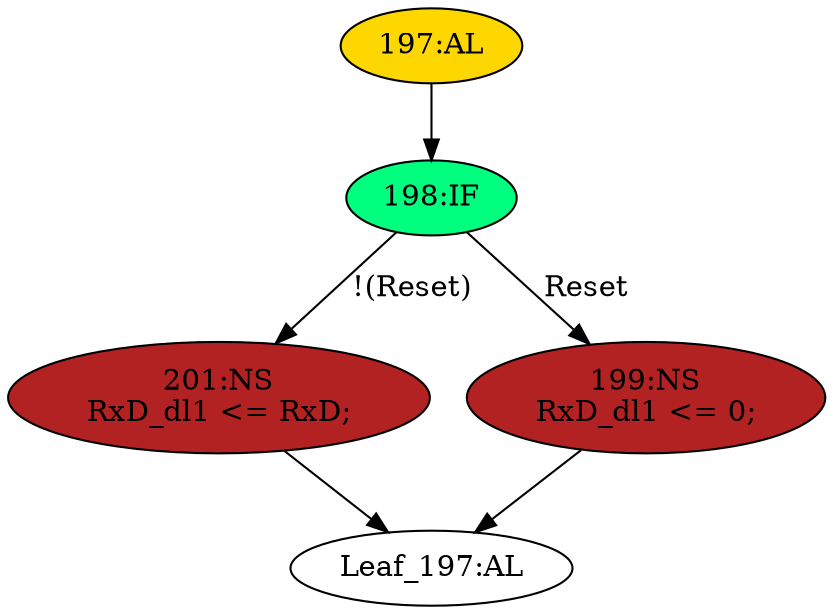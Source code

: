 strict digraph "" {
	node [label="\N"];
	"201:NS"	 [ast="<pyverilog.vparser.ast.NonblockingSubstitution object at 0x7fbb47408310>",
		fillcolor=firebrick,
		label="201:NS
RxD_dl1 <= RxD;",
		statements="[<pyverilog.vparser.ast.NonblockingSubstitution object at 0x7fbb47408310>]",
		style=filled,
		typ=NonblockingSubstitution];
	"Leaf_197:AL"	 [def_var="['RxD_dl1']",
		label="Leaf_197:AL"];
	"201:NS" -> "Leaf_197:AL"	 [cond="[]",
		lineno=None];
	"197:AL"	 [ast="<pyverilog.vparser.ast.Always object at 0x7fbb4740f290>",
		clk_sens=True,
		fillcolor=gold,
		label="197:AL",
		sens="['Reset', 'Clk']",
		statements="[]",
		style=filled,
		typ=Always,
		use_var="['Reset', 'RxD']"];
	"198:IF"	 [ast="<pyverilog.vparser.ast.IfStatement object at 0x7fbb4740f190>",
		fillcolor=springgreen,
		label="198:IF",
		statements="[]",
		style=filled,
		typ=IfStatement];
	"197:AL" -> "198:IF"	 [cond="[]",
		lineno=None];
	"198:IF" -> "201:NS"	 [cond="['Reset']",
		label="!(Reset)",
		lineno=198];
	"199:NS"	 [ast="<pyverilog.vparser.ast.NonblockingSubstitution object at 0x7fbb4740f050>",
		fillcolor=firebrick,
		label="199:NS
RxD_dl1 <= 0;",
		statements="[<pyverilog.vparser.ast.NonblockingSubstitution object at 0x7fbb4740f050>]",
		style=filled,
		typ=NonblockingSubstitution];
	"198:IF" -> "199:NS"	 [cond="['Reset']",
		label=Reset,
		lineno=198];
	"199:NS" -> "Leaf_197:AL"	 [cond="[]",
		lineno=None];
}
